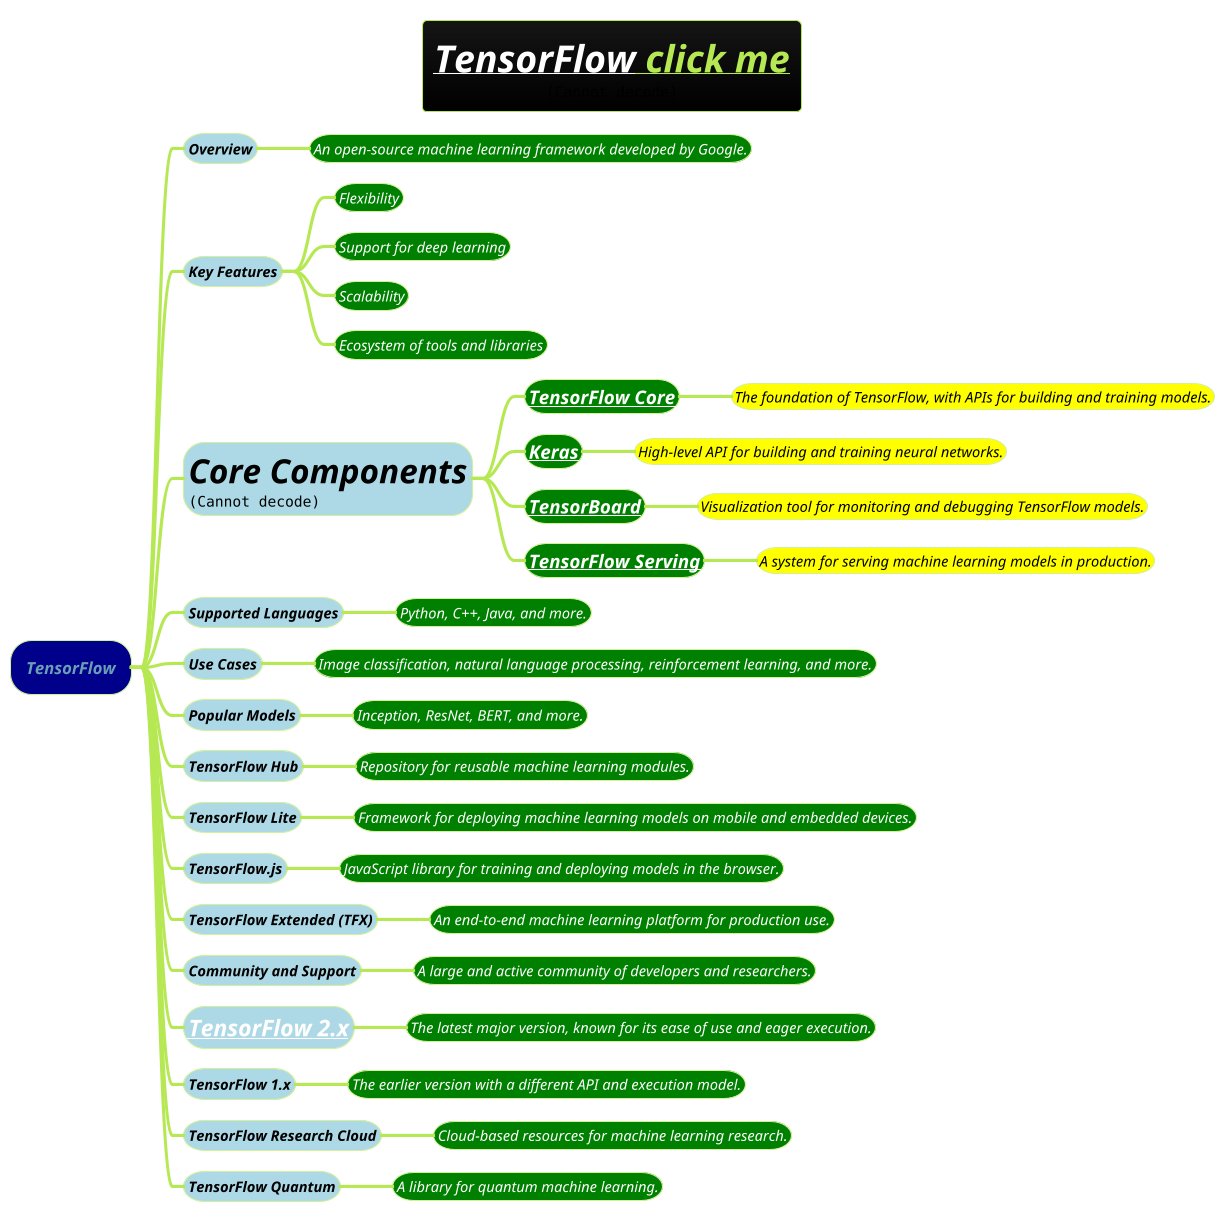 @startmindmap
title =<i><b><u>[[https://playground.tensorflow.org/#activation=tanh&batchSize=10&dataset=circle&regDataset=reg-plane&learningRate=0.03&regularizationRate=0&noise=0&networkShape=4,2&seed=0.16162&showTestData=false&discretize=false&percTrainData=50&x=true&y=true&xTimesY=false&xSquared=false&ySquared=false&cosX=false&sinX=false&cosY=false&sinY=false&collectStats=false&problem=classification&initZero=false&hideText=false TensorFlow]] click me\n<img:images/img_6.png>

!theme hacker


*[#darkblue] <i>TensorFlow
**[#lightblue] <color #black><i><size:14>Overview
***[#green] <color #white><i><size:14>An open-source machine learning framework developed by Google.
**[#lightblue] <color #black><i><size:14>Key Features
***[#green] <color #white><i><size:14>Flexibility
***[#green] <color #white><i><size:14>Support for deep learning
***[#green] <color #white><i><size:14>Scalability
***[#green] <color #white><i><size:14>Ecosystem of tools and libraries
**[#lightblue] <color #black><i><size:32>Core Components\n<img:images/img_9.png>
***[#green] <b><color #white><i><size:18>[[tensorflow-core.puml TensorFlow Core]]
****[#yellow] <color #black><i><size:14>The foundation of TensorFlow, with APIs for building and training models.
***[#green] <b><color #white><i><size:18>[[Keras.puml Keras]]
****[#yellow] <color #black><i><size:14>High-level API for building and training neural networks.
***[#green] <b><color #white><i><size:18>[[TensorBoard.puml TensorBoard]]
****[#yellow] <color #black><i><size:14>Visualization tool for monitoring and debugging TensorFlow models.
***[#green] <b><color #white><i><size:18>[[TensorFlow-Serving.puml TensorFlow Serving]]
****[#yellow] <color #black><i><size:14>A system for serving machine learning models in production.
**[#lightblue] <color #black><i><size:14>Supported Languages
***[#green] <color #white><i><size:14>Python, C++, Java, and more.
**[#lightblue] <color #black><i><size:14>Use Cases
***[#green] <color #white><i><size:14>Image classification, natural language processing, reinforcement learning, and more.
**[#lightblue] <color #black><i><size:14>Popular Models
***[#green] <color #white><i><size:14>Inception, ResNet, BERT, and more.
**[#lightblue] <color #black><i><size:14>TensorFlow Hub
***[#green] <color #white><i><size:14>Repository for reusable machine learning modules.
**[#lightblue] <color #black><i><size:14>TensorFlow Lite
***[#green] <color #white><i><size:14>Framework for deploying machine learning models on mobile and embedded devices.
**[#lightblue] <color #black><i><size:14>TensorFlow.js
***[#green] <color #white><i><size:14>JavaScript library for training and deploying models in the browser.
**[#lightblue] <color #black><i><size:14>TensorFlow Extended (TFX)
***[#green] <color #white><i><size:14>An end-to-end machine learning platform for production use.
**[#lightblue] <color #black><i><size:14>Community and Support
***[#green] <color #white><i><size:14>A large and active community of developers and researchers.
**[#lightblue] <color #black><i><size:22>[[tensorflow-2-x.puml TensorFlow 2.x]]
***[#green] <color #white><i><size:14>The latest major version, known for its ease of use and eager execution.
**[#lightblue] <color #black><i><size:14>TensorFlow 1.x
***[#green] <color #white><i><size:14>The earlier version with a different API and execution model.
**[#lightblue] <color #black><i><size:14>TensorFlow Research Cloud
***[#green] <color #white><i><size:14>Cloud-based resources for machine learning research.
**[#lightblue] <color #black><i><size:14>TensorFlow Quantum
***[#green] <color #white><i><size:14>A library for quantum machine learning.
@endmindmap
